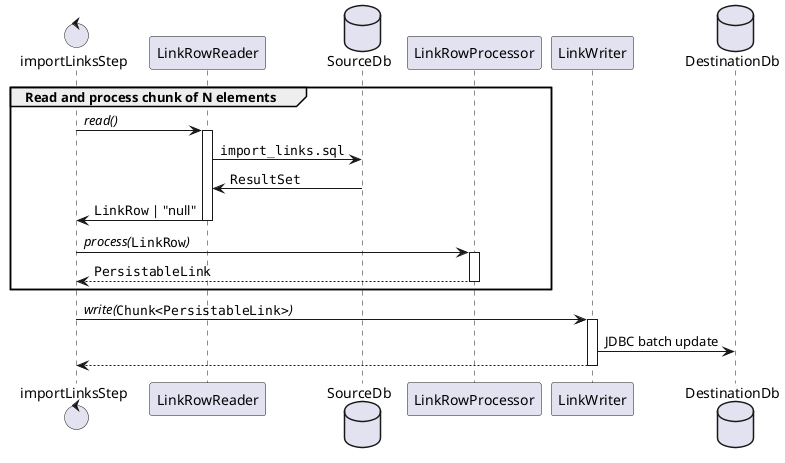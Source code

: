@startuml

control importLinksStep as step
participant LinkRowReader as reader
database SourceDb as sdb
participant LinkRowProcessor as processor
participant LinkWriter as writer
database DestinationDb as ddb

group Read and process chunk of N elements

    step -> reader : //read()//
    activate reader

    reader -> sdb : ""import_links.sql""
    reader <- sdb : ""ResultSet""

    step <- reader :""LinkRow"" | "null"
    deactivate reader

    step -> processor : //process(//""LinkRow""//)//
    activate processor
    step <-- processor : ""PersistableLink""
    deactivate processor

end

step -> writer : //write(//""Chunk<PersistableLink>""//)//
activate writer
writer -> ddb : JDBC batch update
step <-- writer
deactivate writer

@enduml
